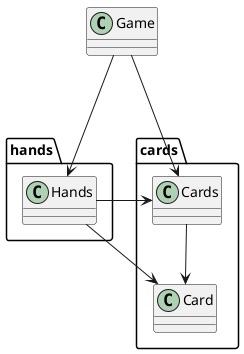 @startuml

class Game

package hands {
    class Hands
}

package cards {
    class Cards
    class Card

    Cards --> Card
}

Game ---> Hands
Game ---> Cards

Hands -r-> Cards
Hands -r-> Card

@enduml